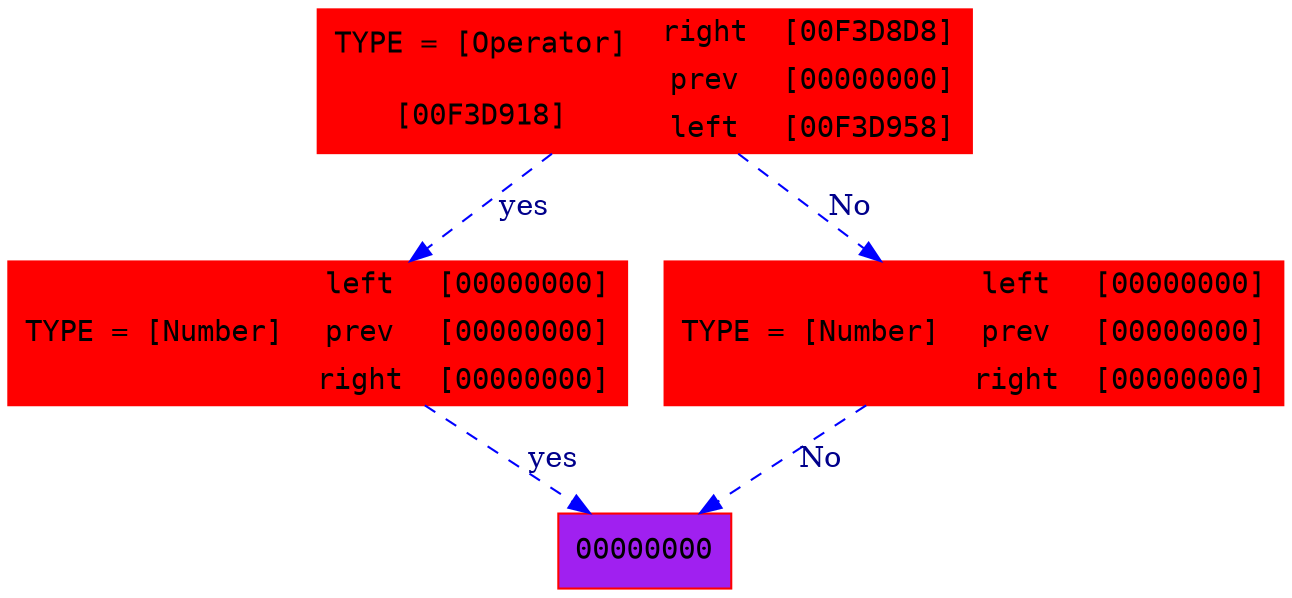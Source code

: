 digraph differenciator {
node [color = Red, fontname = Courier, style = filled, shape=record, fillcolor = purple]
edge [color = Blue, style=dashed]
"00F3D958" [label = "<f0> TYPE = [Number] | {<f1> left| <here> prev| right}| {<f2> [00000000]| [00000000]| [00000000]}",style = filled, fillcolor = red] 
"00F3D918" -> "00F3D958" [label="yes", fontcolor=darkblue]
"00F3D958" -> "00000000" [label="yes", fontcolor=darkblue]
"00F3D8D8" [label = "<f0> TYPE = [Number] | {<f1> left| <here> prev| right}| {<f2> [00000000]| [00000000]| [00000000]}",style = filled, fillcolor = red] 
"00F3D918" -> "00F3D8D8" [label="No", fontcolor=darkblue]
"00F3D8D8" -> "00000000" [label="No", fontcolor=darkblue]
"00F3D918" [label = "{<f0> TYPE = [Operator] | <here> [00F3D918]} | {<f1> right| <here> prev| left}| {<f2> [00F3D8D8]| [00000000]| [00F3D958]}",style = filled, fillcolor = red] 
}

